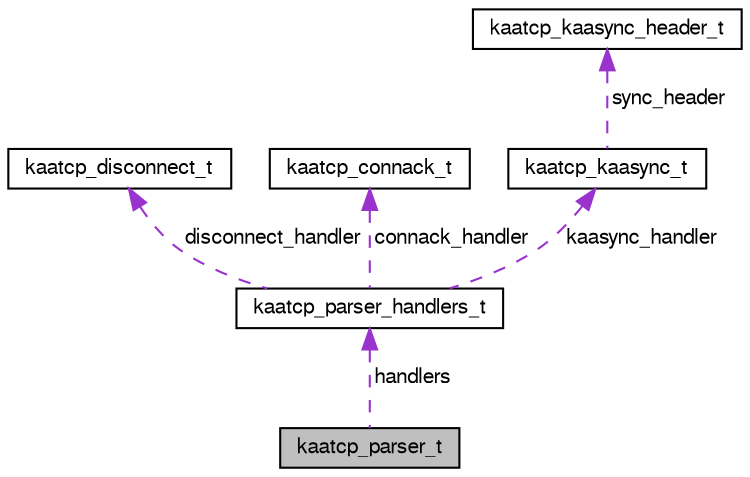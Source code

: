 digraph "kaatcp_parser_t"
{
  bgcolor="transparent";
  edge [fontname="FreeSans",fontsize="10",labelfontname="FreeSans",labelfontsize="10"];
  node [fontname="FreeSans",fontsize="10",shape=record];
  Node1 [label="kaatcp_parser_t",height=0.2,width=0.4,color="black", fillcolor="grey75", style="filled" fontcolor="black"];
  Node2 -> Node1 [dir="back",color="darkorchid3",fontsize="10",style="dashed",label=" handlers" ,fontname="FreeSans"];
  Node2 [label="kaatcp_parser_handlers_t",height=0.2,width=0.4,color="black",URL="$structkaatcp__parser__handlers__t.html"];
  Node3 -> Node2 [dir="back",color="darkorchid3",fontsize="10",style="dashed",label=" disconnect_handler" ,fontname="FreeSans"];
  Node3 [label="kaatcp_disconnect_t",height=0.2,width=0.4,color="black",URL="$structkaatcp__disconnect__t.html"];
  Node4 -> Node2 [dir="back",color="darkorchid3",fontsize="10",style="dashed",label=" connack_handler" ,fontname="FreeSans"];
  Node4 [label="kaatcp_connack_t",height=0.2,width=0.4,color="black",URL="$structkaatcp__connack__t.html"];
  Node5 -> Node2 [dir="back",color="darkorchid3",fontsize="10",style="dashed",label=" kaasync_handler" ,fontname="FreeSans"];
  Node5 [label="kaatcp_kaasync_t",height=0.2,width=0.4,color="black",URL="$structkaatcp__kaasync__t.html"];
  Node6 -> Node5 [dir="back",color="darkorchid3",fontsize="10",style="dashed",label=" sync_header" ,fontname="FreeSans"];
  Node6 [label="kaatcp_kaasync_header_t",height=0.2,width=0.4,color="black",URL="$structkaatcp__kaasync__header__t.html"];
}
